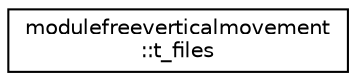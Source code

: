 digraph "Graphical Class Hierarchy"
{
 // LATEX_PDF_SIZE
  edge [fontname="Helvetica",fontsize="10",labelfontname="Helvetica",labelfontsize="10"];
  node [fontname="Helvetica",fontsize="10",shape=record];
  rankdir="LR";
  Node0 [label="modulefreeverticalmovement\l::t_files",height=0.2,width=0.4,color="black", fillcolor="white", style="filled",URL="$structmodulefreeverticalmovement_1_1t__files.html",tooltip=" "];
}
